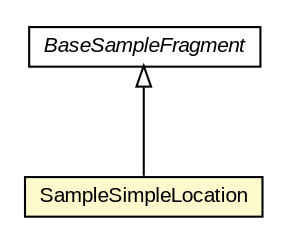 #!/usr/local/bin/dot
#
# Class diagram 
# Generated by UMLGraph version R5_6-24-gf6e263 (http://www.umlgraph.org/)
#

digraph G {
	edge [fontname="arial",fontsize=10,labelfontname="arial",labelfontsize=10];
	node [fontname="arial",fontsize=10,shape=plaintext];
	nodesep=0.25;
	ranksep=0.5;
	// org.osmdroid.samplefragments.BaseSampleFragment
	c6150 [label=<<table title="org.osmdroid.samplefragments.BaseSampleFragment" border="0" cellborder="1" cellspacing="0" cellpadding="2" port="p" href="../BaseSampleFragment.html">
		<tr><td><table border="0" cellspacing="0" cellpadding="1">
<tr><td align="center" balign="center"><font face="arial italic"> BaseSampleFragment </font></td></tr>
		</table></td></tr>
		</table>>, URL="../BaseSampleFragment.html", fontname="arial", fontcolor="black", fontsize=10.0];
	// org.osmdroid.samplefragments.data.SampleSimpleLocation
	c6165 [label=<<table title="org.osmdroid.samplefragments.data.SampleSimpleLocation" border="0" cellborder="1" cellspacing="0" cellpadding="2" port="p" bgcolor="lemonChiffon" href="./SampleSimpleLocation.html">
		<tr><td><table border="0" cellspacing="0" cellpadding="1">
<tr><td align="center" balign="center"> SampleSimpleLocation </td></tr>
		</table></td></tr>
		</table>>, URL="./SampleSimpleLocation.html", fontname="arial", fontcolor="black", fontsize=10.0];
	//org.osmdroid.samplefragments.data.SampleSimpleLocation extends org.osmdroid.samplefragments.BaseSampleFragment
	c6150:p -> c6165:p [dir=back,arrowtail=empty];
}

